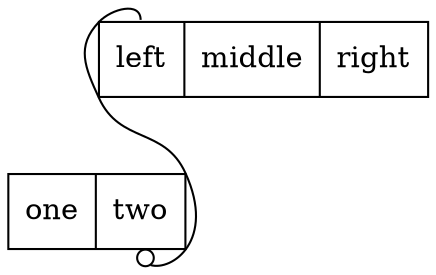 digraph graph_16
{
	node [shape = record]

	node_16_1 [label="<f0> left|<f1> middle|<f2> right"];
	node_16_2 [label="<f0> one|<f1> two"];

	node_16_1:f0:n -> node_16_2:f1:s [arrowhead = odot]
}
